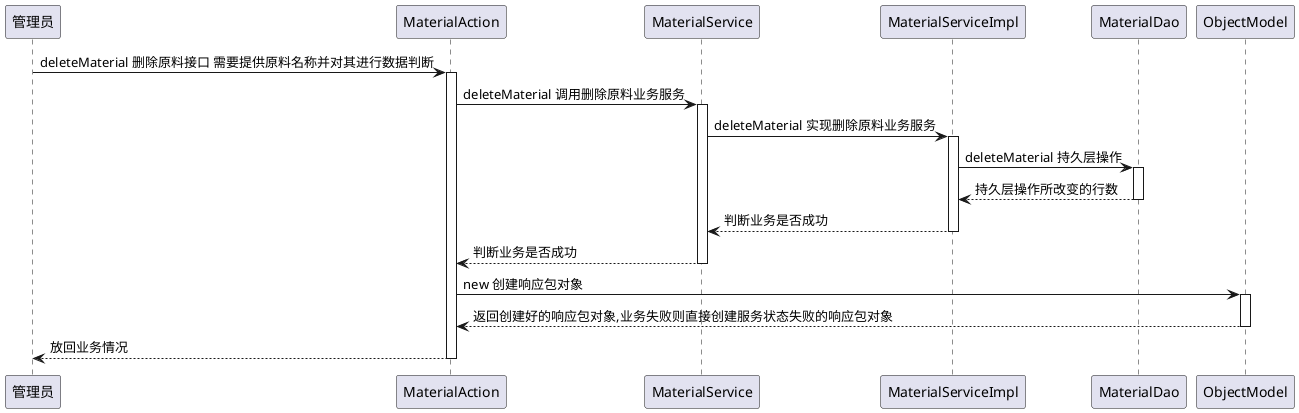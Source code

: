 @startuml
participant 管理员
管理员 -> MaterialAction : deleteMaterial 删除原料接口 需要提供原料名称并对其进行数据判断
activate MaterialAction
MaterialAction -> MaterialService : deleteMaterial 调用删除原料业务服务
activate MaterialService
MaterialService -> MaterialServiceImpl : deleteMaterial 实现删除原料业务服务
activate MaterialServiceImpl
MaterialServiceImpl -> MaterialDao : deleteMaterial 持久层操作
activate MaterialDao
MaterialDao --> MaterialServiceImpl : 持久层操作所改变的行数
deactivate MaterialDao
MaterialServiceImpl --> MaterialService : 判断业务是否成功
deactivate MaterialServiceImpl
MaterialService --> MaterialAction : 判断业务是否成功
deactivate MaterialService
MaterialAction -> ObjectModel : new 创建响应包对象
activate ObjectModel
ObjectModel --> MaterialAction : 返回创建好的响应包对象,业务失败则直接创建服务状态失败的响应包对象
deactivate ObjectModel
return 放回业务情况
@enduml